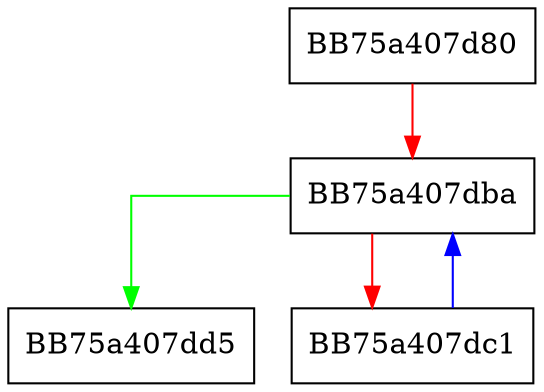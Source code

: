 digraph erase {
  node [shape="box"];
  graph [splines=ortho];
  BB75a407d80 -> BB75a407dba [color="red"];
  BB75a407dba -> BB75a407dd5 [color="green"];
  BB75a407dba -> BB75a407dc1 [color="red"];
  BB75a407dc1 -> BB75a407dba [color="blue"];
}